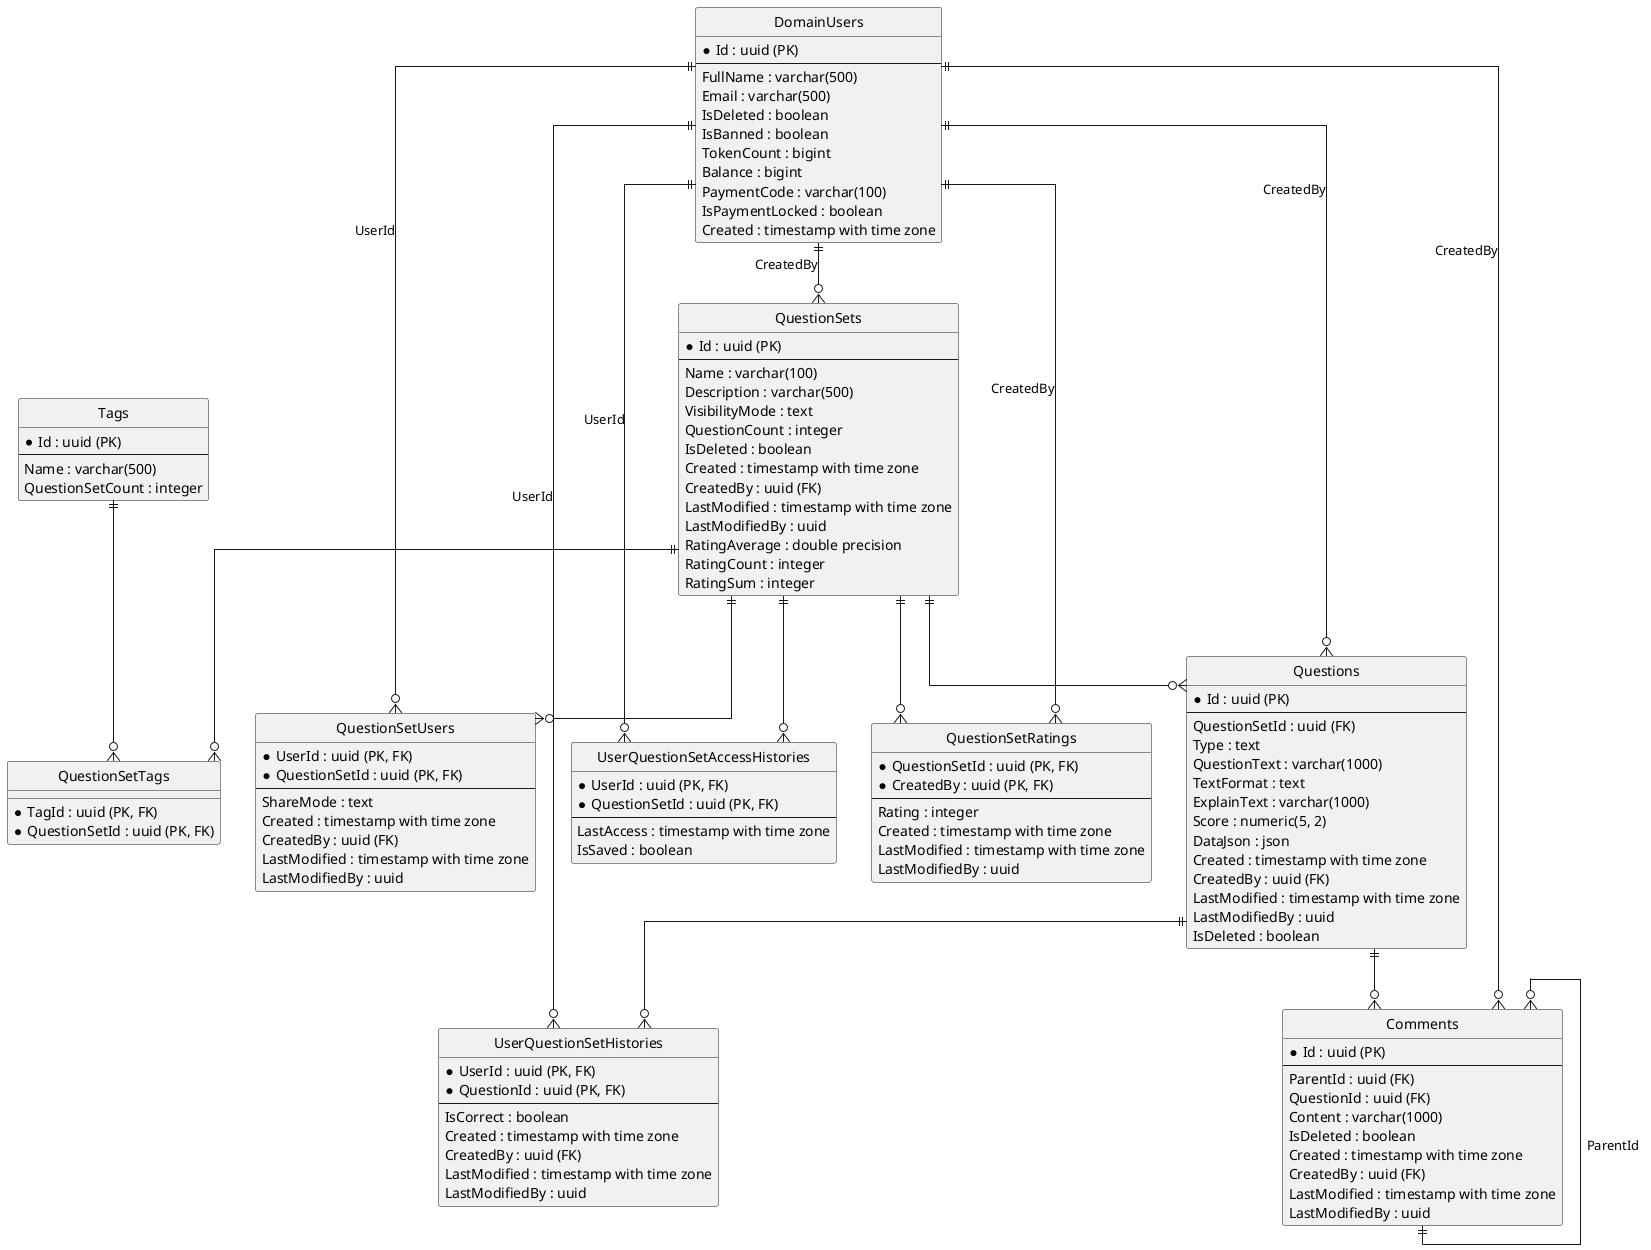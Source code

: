 @startuml

' hide the spot
hide circle

' avoid problems with angled crows feet
skinparam linetype ortho

entity "DomainUsers" {
  *Id : uuid (PK)
  --
  FullName : varchar(500)
  Email : varchar(500)
  IsDeleted : boolean
  IsBanned : boolean
  TokenCount : bigint
  Balance : bigint
  PaymentCode : varchar(100)
  IsPaymentLocked : boolean
  Created : timestamp with time zone
}

entity "QuestionSets" {
  *Id : uuid (PK)
  --
  Name : varchar(100)
  Description : varchar(500)
  VisibilityMode : text
  QuestionCount : integer
  IsDeleted : boolean
  Created : timestamp with time zone
  CreatedBy : uuid (FK)
  LastModified : timestamp with time zone
  LastModifiedBy : uuid
  RatingAverage : double precision
  RatingCount : integer
  RatingSum : integer
}

entity "Questions" {
  *Id : uuid (PK)
  --
  QuestionSetId : uuid (FK)
  Type : text
  QuestionText : varchar(1000)
  TextFormat : text
  ExplainText : varchar(1000)
  Score : numeric(5, 2)
  DataJson : json
  Created : timestamp with time zone
  CreatedBy : uuid (FK)
  LastModified : timestamp with time zone
  LastModifiedBy : uuid
  IsDeleted : boolean
}

entity "Tags" {
  *Id : uuid (PK)
  --
  Name : varchar(500)
  QuestionSetCount : integer
}

entity "QuestionSetTags" {
  *TagId : uuid (PK, FK)
  *QuestionSetId : uuid (PK, FK)
}

entity "QuestionSetUsers" {
  *UserId : uuid (PK, FK)
  *QuestionSetId : uuid (PK, FK)
  --
  ShareMode : text
  Created : timestamp with time zone
  CreatedBy : uuid (FK)
  LastModified : timestamp with time zone
  LastModifiedBy : uuid
}

entity "UserQuestionSetHistories" {
  *UserId : uuid (PK, FK)
  *QuestionId : uuid (PK, FK)
  --
  IsCorrect : boolean
  Created : timestamp with time zone
  CreatedBy : uuid (FK)
  LastModified : timestamp with time zone
  LastModifiedBy : uuid
}

entity "UserQuestionSetAccessHistories" {
  *UserId : uuid (PK, FK)
  *QuestionSetId : uuid (PK, FK)
  --
  LastAccess : timestamp with time zone
  IsSaved : boolean
}

entity "QuestionSetRatings" {
  *QuestionSetId : uuid (PK, FK)
  *CreatedBy : uuid (PK, FK)
  --
  Rating : integer
  Created : timestamp with time zone
  LastModified : timestamp with time zone
  LastModifiedBy : uuid
}

entity "Comments" {
  *Id : uuid (PK)
  --
  ParentId : uuid (FK)
  QuestionId : uuid (FK)
  Content : varchar(1000)
  IsDeleted : boolean
  Created : timestamp with time zone
  CreatedBy : uuid (FK)
  LastModified : timestamp with time zone
  LastModifiedBy : uuid
}

"DomainUsers" ||--o{ "QuestionSets" : CreatedBy
"DomainUsers" ||--o{ "Questions" : CreatedBy
"DomainUsers" ||--o{ "QuestionSetUsers" : UserId
"DomainUsers" ||--o{ "UserQuestionSetHistories" : UserId
"DomainUsers" ||--o{ "UserQuestionSetAccessHistories" : UserId
"DomainUsers" ||--o{ "QuestionSetRatings" : CreatedBy
"DomainUsers" ||--o{ "Comments" : CreatedBy

"QuestionSets" ||--o{ "Questions"
"QuestionSets" ||--o{ "QuestionSetTags"
"QuestionSets" ||--o{ "QuestionSetUsers"
"QuestionSets" ||--o{ "UserQuestionSetAccessHistories"
"QuestionSets" ||--o{ "QuestionSetRatings"

"Questions" ||--o{ "UserQuestionSetHistories"
"Questions" ||--o{ "Comments"

"Tags" ||--o{ "QuestionSetTags"

"Comments" }o--|| "Comments" : ParentId

@enduml